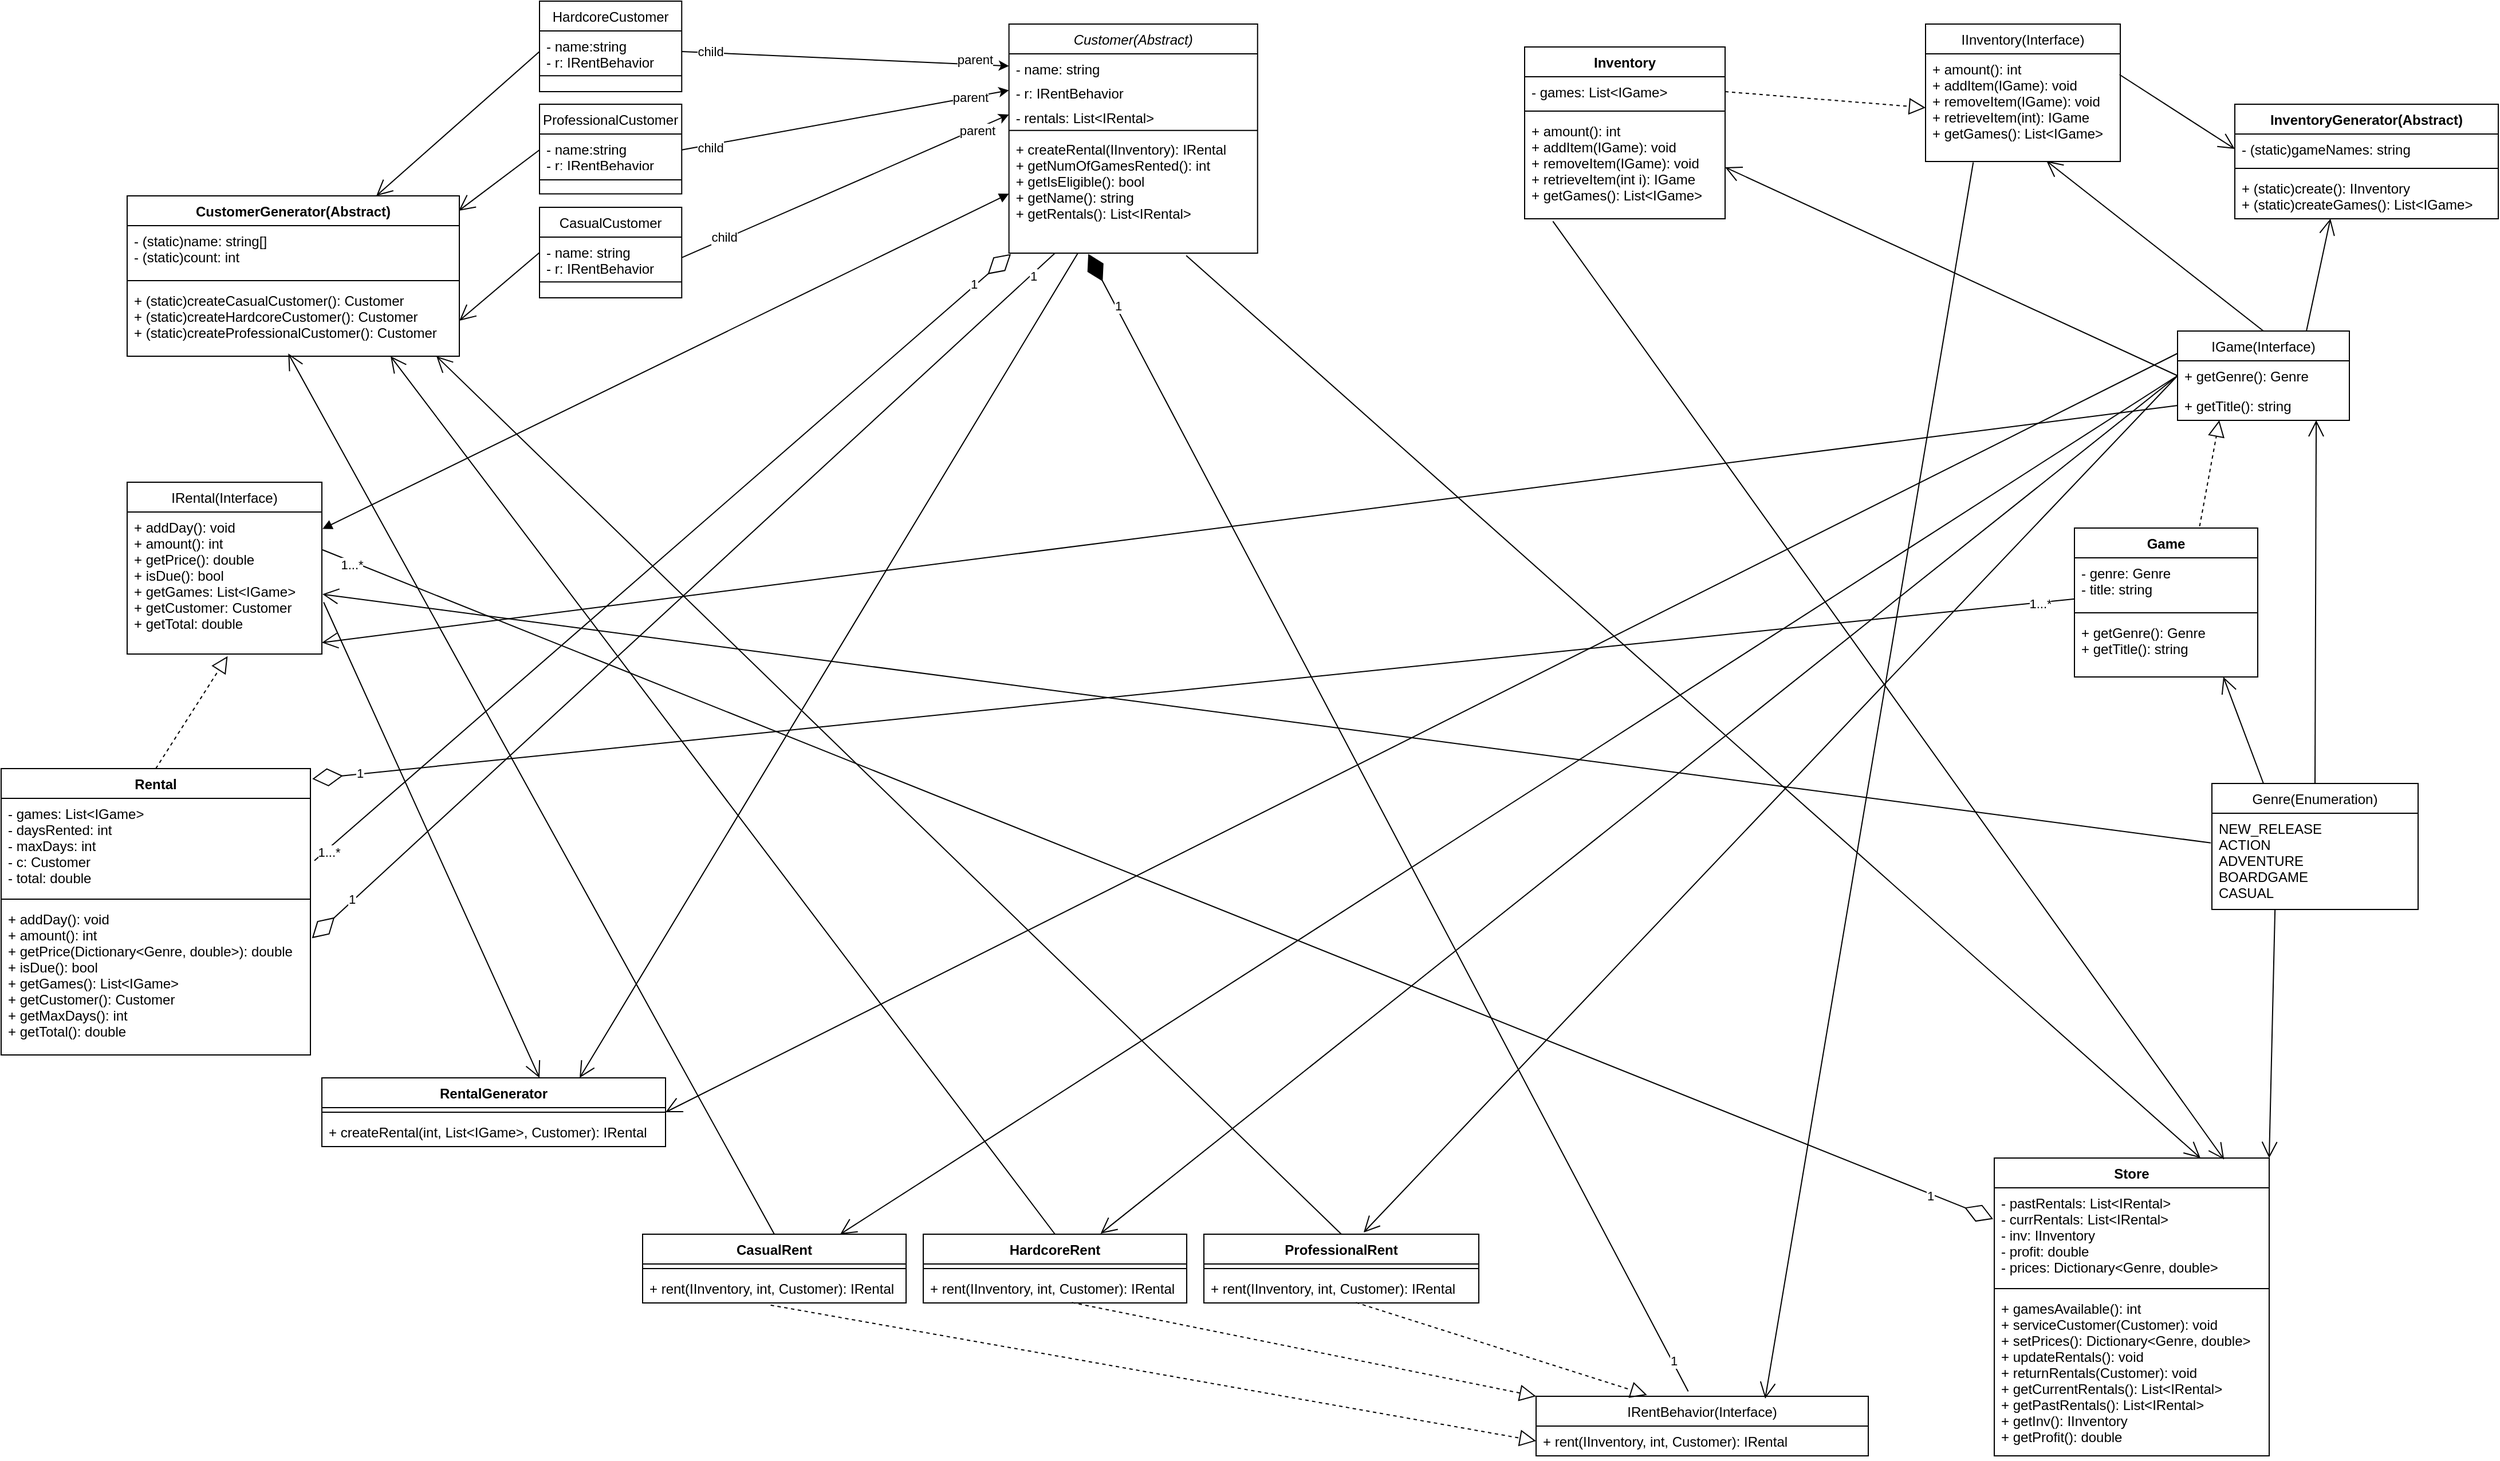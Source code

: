 <mxfile version="15.5.6" type="github">
  <diagram id="C5RBs43oDa-KdzZeNtuy" name="Page-1">
    <mxGraphModel dx="2995" dy="827" grid="1" gridSize="10" guides="1" tooltips="1" connect="1" arrows="1" fold="1" page="1" pageScale="1" pageWidth="1169" pageHeight="827" math="0" shadow="0">
      <root>
        <mxCell id="WIyWlLk6GJQsqaUBKTNV-0" />
        <mxCell id="WIyWlLk6GJQsqaUBKTNV-1" parent="WIyWlLk6GJQsqaUBKTNV-0" />
        <mxCell id="_dG1kqTOQeq6uRvqZW8x-115" value="Store" style="swimlane;fontStyle=1;align=center;verticalAlign=top;childLayout=stackLayout;horizontal=1;startSize=26;horizontalStack=0;resizeParent=1;resizeParentMax=0;resizeLast=0;collapsible=1;marginBottom=0;" parent="WIyWlLk6GJQsqaUBKTNV-1" vertex="1">
          <mxGeometry x="580" y="1020" width="240" height="260" as="geometry" />
        </mxCell>
        <mxCell id="_dG1kqTOQeq6uRvqZW8x-116" value="- pastRentals: List&lt;IRental&gt;&#xa;- currRentals: List&lt;IRental&gt;&#xa;- inv: IInventory&#xa;- profit: double&#xa;- prices: Dictionary&lt;Genre, double&gt;" style="text;strokeColor=none;fillColor=none;align=left;verticalAlign=top;spacingLeft=4;spacingRight=4;overflow=hidden;rotatable=0;points=[[0,0.5],[1,0.5]];portConstraint=eastwest;" parent="_dG1kqTOQeq6uRvqZW8x-115" vertex="1">
          <mxGeometry y="26" width="240" height="84" as="geometry" />
        </mxCell>
        <mxCell id="_dG1kqTOQeq6uRvqZW8x-117" value="" style="line;strokeWidth=1;fillColor=none;align=left;verticalAlign=middle;spacingTop=-1;spacingLeft=3;spacingRight=3;rotatable=0;labelPosition=right;points=[];portConstraint=eastwest;" parent="_dG1kqTOQeq6uRvqZW8x-115" vertex="1">
          <mxGeometry y="110" width="240" height="8" as="geometry" />
        </mxCell>
        <mxCell id="_dG1kqTOQeq6uRvqZW8x-118" value="+ gamesAvailable(): int&#xa;+ serviceCustomer(Customer): void&#xa;+ setPrices(): Dictionary&lt;Genre, double&gt;&#xa;+ updateRentals(): void&#xa;+ returnRentals(Customer): void&#xa;+ getCurrentRentals(): List&lt;IRental&gt;&#xa;+ getPastRentals(): List&lt;IRental&gt;&#xa;+ getInv(): IInventory&#xa;+ getProfit(): double" style="text;strokeColor=none;fillColor=none;align=left;verticalAlign=top;spacingLeft=4;spacingRight=4;overflow=hidden;rotatable=0;points=[[0,0.5],[1,0.5]];portConstraint=eastwest;" parent="_dG1kqTOQeq6uRvqZW8x-115" vertex="1">
          <mxGeometry y="118" width="240" height="142" as="geometry" />
        </mxCell>
        <mxCell id="_dG1kqTOQeq6uRvqZW8x-123" value="" style="endArrow=diamondThin;endFill=1;endSize=24;html=1;entryX=0.319;entryY=1.007;entryDx=0;entryDy=0;exitX=0.458;exitY=-0.081;exitDx=0;exitDy=0;exitPerimeter=0;entryPerimeter=0;" parent="WIyWlLk6GJQsqaUBKTNV-1" target="_dG1kqTOQeq6uRvqZW8x-150" edge="1" source="_dG1kqTOQeq6uRvqZW8x-16">
          <mxGeometry width="160" relative="1" as="geometry">
            <mxPoint x="-590" y="620" as="sourcePoint" />
            <mxPoint x="-150" y="90" as="targetPoint" />
          </mxGeometry>
        </mxCell>
        <mxCell id="pAehy5S-BfIs2XnOSqvV-15" value="1" style="edgeLabel;html=1;align=center;verticalAlign=middle;resizable=0;points=[];" vertex="1" connectable="0" parent="_dG1kqTOQeq6uRvqZW8x-123">
          <mxGeometry x="-0.947" y="-1" relative="1" as="geometry">
            <mxPoint as="offset" />
          </mxGeometry>
        </mxCell>
        <mxCell id="pAehy5S-BfIs2XnOSqvV-16" value="1" style="edgeLabel;html=1;align=center;verticalAlign=middle;resizable=0;points=[];" vertex="1" connectable="0" parent="_dG1kqTOQeq6uRvqZW8x-123">
          <mxGeometry x="0.907" y="-2" relative="1" as="geometry">
            <mxPoint as="offset" />
          </mxGeometry>
        </mxCell>
        <mxCell id="_dG1kqTOQeq6uRvqZW8x-144" value="" style="endArrow=open;endFill=1;endSize=12;html=1;exitX=0.141;exitY=1.024;exitDx=0;exitDy=0;entryX=0.836;entryY=0.005;entryDx=0;entryDy=0;entryPerimeter=0;exitPerimeter=0;" parent="WIyWlLk6GJQsqaUBKTNV-1" source="_dG1kqTOQeq6uRvqZW8x-94" target="_dG1kqTOQeq6uRvqZW8x-115" edge="1">
          <mxGeometry width="160" relative="1" as="geometry">
            <mxPoint x="-130" y="480" as="sourcePoint" />
            <mxPoint x="-10" y="550" as="targetPoint" />
          </mxGeometry>
        </mxCell>
        <mxCell id="zkfFHV4jXpPFQw0GAbJ--0" value="Customer(Abstract)" style="swimlane;fontStyle=2;align=center;verticalAlign=top;childLayout=stackLayout;horizontal=1;startSize=26;horizontalStack=0;resizeParent=1;resizeLast=0;collapsible=1;marginBottom=0;rounded=0;shadow=0;strokeWidth=1;" parent="WIyWlLk6GJQsqaUBKTNV-1" vertex="1">
          <mxGeometry x="-280.17" y="30" width="217.03" height="199.998" as="geometry">
            <mxRectangle x="230" y="140" width="160" height="26" as="alternateBounds" />
          </mxGeometry>
        </mxCell>
        <mxCell id="zkfFHV4jXpPFQw0GAbJ--1" value="- name: string" style="text;align=left;verticalAlign=top;spacingLeft=4;spacingRight=4;overflow=hidden;rotatable=0;points=[[0,0.5],[1,0.5]];portConstraint=eastwest;" parent="zkfFHV4jXpPFQw0GAbJ--0" vertex="1">
          <mxGeometry y="26" width="217.03" height="21.211" as="geometry" />
        </mxCell>
        <mxCell id="zkfFHV4jXpPFQw0GAbJ--2" value="- r: IRentBehavior" style="text;align=left;verticalAlign=top;spacingLeft=4;spacingRight=4;overflow=hidden;rotatable=0;points=[[0,0.5],[1,0.5]];portConstraint=eastwest;rounded=0;shadow=0;html=0;" parent="zkfFHV4jXpPFQw0GAbJ--0" vertex="1">
          <mxGeometry y="47.211" width="217.03" height="21.211" as="geometry" />
        </mxCell>
        <mxCell id="zkfFHV4jXpPFQw0GAbJ--3" value="- rentals: List&lt;IRental&gt;" style="text;align=left;verticalAlign=top;spacingLeft=4;spacingRight=4;overflow=hidden;rotatable=0;points=[[0,0.5],[1,0.5]];portConstraint=eastwest;rounded=0;shadow=0;html=0;" parent="zkfFHV4jXpPFQw0GAbJ--0" vertex="1">
          <mxGeometry y="68.421" width="217.03" height="21.211" as="geometry" />
        </mxCell>
        <mxCell id="zkfFHV4jXpPFQw0GAbJ--4" value="" style="line;html=1;strokeWidth=1;align=left;verticalAlign=middle;spacingTop=-1;spacingLeft=3;spacingRight=3;rotatable=0;labelPosition=right;points=[];portConstraint=eastwest;" parent="zkfFHV4jXpPFQw0GAbJ--0" vertex="1">
          <mxGeometry y="89.632" width="217.03" height="6.526" as="geometry" />
        </mxCell>
        <mxCell id="_dG1kqTOQeq6uRvqZW8x-150" value="+ createRental(IInventory): IRental&#xa;+ getNumOfGamesRented(): int&#xa;+ getIsEligible(): bool&#xa;+ getName(): string&#xa;+ getRentals(): List&lt;IRental&gt;&#xa;" style="text;align=left;verticalAlign=top;spacingLeft=4;spacingRight=4;overflow=hidden;rotatable=0;points=[[0,0.5],[1,0.5]];portConstraint=eastwest;" parent="zkfFHV4jXpPFQw0GAbJ--0" vertex="1">
          <mxGeometry y="96.158" width="217.03" height="103.84" as="geometry" />
        </mxCell>
        <mxCell id="_dG1kqTOQeq6uRvqZW8x-154" value="" style="endArrow=open;endFill=1;endSize=12;html=1;entryX=1.003;entryY=0.579;entryDx=0;entryDy=0;entryPerimeter=0;exitX=-0.005;exitY=0.308;exitDx=0;exitDy=0;exitPerimeter=0;" parent="WIyWlLk6GJQsqaUBKTNV-1" source="_dG1kqTOQeq6uRvqZW8x-98" target="_dG1kqTOQeq6uRvqZW8x-76" edge="1">
          <mxGeometry width="160" relative="1" as="geometry">
            <mxPoint x="-130" y="480" as="sourcePoint" />
            <mxPoint x="30" y="480" as="targetPoint" />
          </mxGeometry>
        </mxCell>
        <mxCell id="_dG1kqTOQeq6uRvqZW8x-155" value="" style="endArrow=open;endFill=1;endSize=12;html=1;entryX=1;entryY=0;entryDx=0;entryDy=0;exitX=0.306;exitY=1.002;exitDx=0;exitDy=0;exitPerimeter=0;" parent="WIyWlLk6GJQsqaUBKTNV-1" source="_dG1kqTOQeq6uRvqZW8x-98" target="_dG1kqTOQeq6uRvqZW8x-115" edge="1">
          <mxGeometry width="160" relative="1" as="geometry">
            <mxPoint x="-130" y="480" as="sourcePoint" />
            <mxPoint x="450" y="670" as="targetPoint" />
          </mxGeometry>
        </mxCell>
        <mxCell id="_dG1kqTOQeq6uRvqZW8x-156" value="" style="endArrow=open;endFill=1;endSize=12;html=1;entryX=0.75;entryY=0;entryDx=0;entryDy=0;exitX=0.713;exitY=1.02;exitDx=0;exitDy=0;exitPerimeter=0;" parent="WIyWlLk6GJQsqaUBKTNV-1" source="_dG1kqTOQeq6uRvqZW8x-150" target="_dG1kqTOQeq6uRvqZW8x-115" edge="1">
          <mxGeometry width="160" relative="1" as="geometry">
            <mxPoint x="228.14" y="239.624" as="sourcePoint" />
            <mxPoint x="30" y="480" as="targetPoint" />
          </mxGeometry>
        </mxCell>
        <mxCell id="pAehy5S-BfIs2XnOSqvV-0" value="" style="endArrow=diamondThin;endFill=0;endSize=24;html=1;rounded=0;entryX=-0.004;entryY=0.324;entryDx=0;entryDy=0;entryPerimeter=0;exitX=1.003;exitY=0.266;exitDx=0;exitDy=0;exitPerimeter=0;" edge="1" parent="WIyWlLk6GJQsqaUBKTNV-1" source="_dG1kqTOQeq6uRvqZW8x-76" target="_dG1kqTOQeq6uRvqZW8x-116">
          <mxGeometry width="160" relative="1" as="geometry">
            <mxPoint x="-480" y="490" as="sourcePoint" />
            <mxPoint x="-320" y="490" as="targetPoint" />
          </mxGeometry>
        </mxCell>
        <mxCell id="pAehy5S-BfIs2XnOSqvV-9" value="1...*" style="edgeLabel;html=1;align=center;verticalAlign=middle;resizable=0;points=[];container=0;" vertex="1" connectable="0" parent="pAehy5S-BfIs2XnOSqvV-0">
          <mxGeometry x="-0.964" y="-2" relative="1" as="geometry">
            <mxPoint as="offset" />
          </mxGeometry>
        </mxCell>
        <mxCell id="pAehy5S-BfIs2XnOSqvV-10" value="1" style="edgeLabel;html=1;align=center;verticalAlign=middle;resizable=0;points=[];" vertex="1" connectable="0" parent="pAehy5S-BfIs2XnOSqvV-0">
          <mxGeometry x="0.925" y="-1" relative="1" as="geometry">
            <mxPoint as="offset" />
          </mxGeometry>
        </mxCell>
        <mxCell id="pAehy5S-BfIs2XnOSqvV-2" value="" style="endArrow=open;endFill=1;endSize=12;html=1;rounded=0;exitX=0;exitY=0.5;exitDx=0;exitDy=0;" edge="1" parent="WIyWlLk6GJQsqaUBKTNV-1" source="_dG1kqTOQeq6uRvqZW8x-56">
          <mxGeometry width="160" relative="1" as="geometry">
            <mxPoint x="-520" y="340" as="sourcePoint" />
            <mxPoint x="-880" y="570" as="targetPoint" />
          </mxGeometry>
        </mxCell>
        <mxCell id="pAehy5S-BfIs2XnOSqvV-4" value="" style="endArrow=diamondThin;endFill=0;endSize=24;html=1;rounded=0;entryX=0.008;entryY=1.007;entryDx=0;entryDy=0;exitX=1.013;exitY=0.648;exitDx=0;exitDy=0;exitPerimeter=0;entryPerimeter=0;" edge="1" parent="WIyWlLk6GJQsqaUBKTNV-1" source="_dG1kqTOQeq6uRvqZW8x-80" target="_dG1kqTOQeq6uRvqZW8x-150">
          <mxGeometry width="160" relative="1" as="geometry">
            <mxPoint x="-490" y="370" as="sourcePoint" />
            <mxPoint x="-330" y="370" as="targetPoint" />
          </mxGeometry>
        </mxCell>
        <mxCell id="pAehy5S-BfIs2XnOSqvV-7" value="1" style="edgeLabel;html=1;align=center;verticalAlign=middle;resizable=0;points=[];" vertex="1" connectable="0" parent="pAehy5S-BfIs2XnOSqvV-4">
          <mxGeometry x="0.897" y="2" relative="1" as="geometry">
            <mxPoint as="offset" />
          </mxGeometry>
        </mxCell>
        <mxCell id="pAehy5S-BfIs2XnOSqvV-8" value="1...*" style="edgeLabel;html=1;align=center;verticalAlign=middle;resizable=0;points=[];container=0;" vertex="1" connectable="0" parent="pAehy5S-BfIs2XnOSqvV-4">
          <mxGeometry x="-0.964" y="-2" relative="1" as="geometry">
            <mxPoint as="offset" />
          </mxGeometry>
        </mxCell>
        <mxCell id="pAehy5S-BfIs2XnOSqvV-12" value="" style="endArrow=diamondThin;endFill=0;endSize=24;html=1;rounded=0;entryX=1.006;entryY=0.036;entryDx=0;entryDy=0;entryPerimeter=0;exitX=0.002;exitY=0.815;exitDx=0;exitDy=0;exitPerimeter=0;" edge="1" parent="WIyWlLk6GJQsqaUBKTNV-1" source="_dG1kqTOQeq6uRvqZW8x-59" target="_dG1kqTOQeq6uRvqZW8x-79">
          <mxGeometry width="160" relative="1" as="geometry">
            <mxPoint x="-510" y="500" as="sourcePoint" />
            <mxPoint x="-350" y="500" as="targetPoint" />
          </mxGeometry>
        </mxCell>
        <mxCell id="pAehy5S-BfIs2XnOSqvV-13" value="1" style="edgeLabel;html=1;align=center;verticalAlign=middle;resizable=0;points=[];container=0;" vertex="1" connectable="0" parent="pAehy5S-BfIs2XnOSqvV-12">
          <mxGeometry x="0.947" y="-1" relative="1" as="geometry">
            <mxPoint as="offset" />
          </mxGeometry>
        </mxCell>
        <mxCell id="pAehy5S-BfIs2XnOSqvV-14" value="1...*" style="edgeLabel;html=1;align=center;verticalAlign=middle;resizable=0;points=[];" vertex="1" connectable="0" parent="pAehy5S-BfIs2XnOSqvV-12">
          <mxGeometry x="-0.96" y="1" relative="1" as="geometry">
            <mxPoint as="offset" />
          </mxGeometry>
        </mxCell>
        <mxCell id="pAehy5S-BfIs2XnOSqvV-17" value="" style="endArrow=diamondThin;endFill=0;endSize=24;html=1;rounded=0;entryX=1.005;entryY=0.228;entryDx=0;entryDy=0;entryPerimeter=0;" edge="1" parent="WIyWlLk6GJQsqaUBKTNV-1" target="_dG1kqTOQeq6uRvqZW8x-82">
          <mxGeometry width="160" relative="1" as="geometry">
            <mxPoint x="-240" y="230" as="sourcePoint" />
            <mxPoint x="-310" y="390" as="targetPoint" />
          </mxGeometry>
        </mxCell>
        <mxCell id="pAehy5S-BfIs2XnOSqvV-18" value="1" style="edgeLabel;html=1;align=center;verticalAlign=middle;resizable=0;points=[];" vertex="1" connectable="0" parent="pAehy5S-BfIs2XnOSqvV-17">
          <mxGeometry x="-0.939" y="1" relative="1" as="geometry">
            <mxPoint y="1" as="offset" />
          </mxGeometry>
        </mxCell>
        <mxCell id="pAehy5S-BfIs2XnOSqvV-19" value="1" style="edgeLabel;html=1;align=center;verticalAlign=middle;resizable=0;points=[];container=0;" vertex="1" connectable="0" parent="pAehy5S-BfIs2XnOSqvV-17">
          <mxGeometry x="0.891" y="-1" relative="1" as="geometry">
            <mxPoint y="-1" as="offset" />
          </mxGeometry>
        </mxCell>
        <mxCell id="_dG1kqTOQeq6uRvqZW8x-16" value="IRentBehavior(Interface)" style="swimlane;fontStyle=0;childLayout=stackLayout;horizontal=1;startSize=26;fillColor=none;horizontalStack=0;resizeParent=1;resizeParentMax=0;resizeLast=0;collapsible=1;marginBottom=0;" parent="WIyWlLk6GJQsqaUBKTNV-1" vertex="1">
          <mxGeometry x="180" y="1228.0" width="290" height="52" as="geometry" />
        </mxCell>
        <mxCell id="_dG1kqTOQeq6uRvqZW8x-17" value="+ rent(IInventory, int, Customer): IRental" style="text;strokeColor=none;fillColor=none;align=left;verticalAlign=top;spacingLeft=4;spacingRight=4;overflow=hidden;rotatable=0;points=[[0,0.5],[1,0.5]];portConstraint=eastwest;" parent="_dG1kqTOQeq6uRvqZW8x-16" vertex="1">
          <mxGeometry y="26" width="290" height="26" as="geometry" />
        </mxCell>
        <mxCell id="_dG1kqTOQeq6uRvqZW8x-24" value="ProfessionalRent" style="swimlane;fontStyle=1;align=center;verticalAlign=top;childLayout=stackLayout;horizontal=1;startSize=26;horizontalStack=0;resizeParent=1;resizeParentMax=0;resizeLast=0;collapsible=1;marginBottom=0;" parent="WIyWlLk6GJQsqaUBKTNV-1" vertex="1">
          <mxGeometry x="-110" y="1086.5" width="240" height="60" as="geometry" />
        </mxCell>
        <mxCell id="_dG1kqTOQeq6uRvqZW8x-26" value="" style="line;strokeWidth=1;fillColor=none;align=left;verticalAlign=middle;spacingTop=-1;spacingLeft=3;spacingRight=3;rotatable=0;labelPosition=right;points=[];portConstraint=eastwest;" parent="_dG1kqTOQeq6uRvqZW8x-24" vertex="1">
          <mxGeometry y="26" width="240" height="8" as="geometry" />
        </mxCell>
        <mxCell id="_dG1kqTOQeq6uRvqZW8x-27" value="+ rent(IInventory, int, Customer): IRental" style="text;strokeColor=none;fillColor=none;align=left;verticalAlign=top;spacingLeft=4;spacingRight=4;overflow=hidden;rotatable=0;points=[[0,0.5],[1,0.5]];portConstraint=eastwest;" parent="_dG1kqTOQeq6uRvqZW8x-24" vertex="1">
          <mxGeometry y="34" width="240" height="26" as="geometry" />
        </mxCell>
        <mxCell id="_dG1kqTOQeq6uRvqZW8x-28" value="HardcoreRent" style="swimlane;fontStyle=1;align=center;verticalAlign=top;childLayout=stackLayout;horizontal=1;startSize=26;horizontalStack=0;resizeParent=1;resizeParentMax=0;resizeLast=0;collapsible=1;marginBottom=0;" parent="WIyWlLk6GJQsqaUBKTNV-1" vertex="1">
          <mxGeometry x="-355" y="1086.5" width="230" height="60" as="geometry" />
        </mxCell>
        <mxCell id="_dG1kqTOQeq6uRvqZW8x-30" value="" style="line;strokeWidth=1;fillColor=none;align=left;verticalAlign=middle;spacingTop=-1;spacingLeft=3;spacingRight=3;rotatable=0;labelPosition=right;points=[];portConstraint=eastwest;" parent="_dG1kqTOQeq6uRvqZW8x-28" vertex="1">
          <mxGeometry y="26" width="230" height="8" as="geometry" />
        </mxCell>
        <mxCell id="_dG1kqTOQeq6uRvqZW8x-31" value="+ rent(IInventory, int, Customer): IRental" style="text;strokeColor=none;fillColor=none;align=left;verticalAlign=top;spacingLeft=4;spacingRight=4;overflow=hidden;rotatable=0;points=[[0,0.5],[1,0.5]];portConstraint=eastwest;" parent="_dG1kqTOQeq6uRvqZW8x-28" vertex="1">
          <mxGeometry y="34" width="230" height="26" as="geometry" />
        </mxCell>
        <mxCell id="_dG1kqTOQeq6uRvqZW8x-42" value="CasualRent" style="swimlane;fontStyle=1;align=center;verticalAlign=top;childLayout=stackLayout;horizontal=1;startSize=26;horizontalStack=0;resizeParent=1;resizeParentMax=0;resizeLast=0;collapsible=1;marginBottom=0;" parent="WIyWlLk6GJQsqaUBKTNV-1" vertex="1">
          <mxGeometry x="-600" y="1086.5" width="230" height="60" as="geometry" />
        </mxCell>
        <mxCell id="_dG1kqTOQeq6uRvqZW8x-44" value="" style="line;strokeWidth=1;fillColor=none;align=left;verticalAlign=middle;spacingTop=-1;spacingLeft=3;spacingRight=3;rotatable=0;labelPosition=right;points=[];portConstraint=eastwest;" parent="_dG1kqTOQeq6uRvqZW8x-42" vertex="1">
          <mxGeometry y="26" width="230" height="8" as="geometry" />
        </mxCell>
        <mxCell id="_dG1kqTOQeq6uRvqZW8x-45" value="+ rent(IInventory, int, Customer): IRental" style="text;strokeColor=none;fillColor=none;align=left;verticalAlign=top;spacingLeft=4;spacingRight=4;overflow=hidden;rotatable=0;points=[[0,0.5],[1,0.5]];portConstraint=eastwest;" parent="_dG1kqTOQeq6uRvqZW8x-42" vertex="1">
          <mxGeometry y="34" width="230" height="26" as="geometry" />
        </mxCell>
        <mxCell id="_dG1kqTOQeq6uRvqZW8x-63" value="" style="endArrow=block;dashed=1;endFill=0;endSize=12;html=1;exitX=0.486;exitY=1.074;exitDx=0;exitDy=0;entryX=0;entryY=0.5;entryDx=0;entryDy=0;exitPerimeter=0;" parent="WIyWlLk6GJQsqaUBKTNV-1" source="_dG1kqTOQeq6uRvqZW8x-45" edge="1" target="_dG1kqTOQeq6uRvqZW8x-17">
          <mxGeometry x="-590" y="919.61" width="160" as="geometry">
            <mxPoint x="-570" y="1149.61" as="sourcePoint" />
            <mxPoint x="-370" y="971.61" as="targetPoint" />
          </mxGeometry>
        </mxCell>
        <mxCell id="_dG1kqTOQeq6uRvqZW8x-64" value="" style="endArrow=block;dashed=1;endFill=0;endSize=12;html=1;entryX=0;entryY=0;entryDx=0;entryDy=0;exitX=0.564;exitY=0.986;exitDx=0;exitDy=0;exitPerimeter=0;" parent="WIyWlLk6GJQsqaUBKTNV-1" target="_dG1kqTOQeq6uRvqZW8x-16" edge="1" source="_dG1kqTOQeq6uRvqZW8x-31">
          <mxGeometry x="-590" y="919.61" width="160" as="geometry">
            <mxPoint x="-240" y="1019.61" as="sourcePoint" />
            <mxPoint x="-240" y="1119.61" as="targetPoint" />
          </mxGeometry>
        </mxCell>
        <mxCell id="_dG1kqTOQeq6uRvqZW8x-65" value="" style="endArrow=block;dashed=1;endFill=0;endSize=12;html=1;exitX=0.553;exitY=0.986;exitDx=0;exitDy=0;entryX=0.334;entryY=-0.022;entryDx=0;entryDy=0;entryPerimeter=0;exitPerimeter=0;" parent="WIyWlLk6GJQsqaUBKTNV-1" source="_dG1kqTOQeq6uRvqZW8x-27" target="_dG1kqTOQeq6uRvqZW8x-16" edge="1">
          <mxGeometry x="-590" y="919.61" width="160" as="geometry">
            <mxPoint x="-570" y="1149.61" as="sourcePoint" />
            <mxPoint x="-110" y="979.61" as="targetPoint" />
          </mxGeometry>
        </mxCell>
        <mxCell id="pAehy5S-BfIs2XnOSqvV-23" value="" style="endArrow=open;endFill=1;endSize=12;html=1;rounded=0;entryX=0.581;entryY=-0.025;entryDx=0;entryDy=0;entryPerimeter=0;exitX=0;exitY=0.5;exitDx=0;exitDy=0;" edge="1" parent="WIyWlLk6GJQsqaUBKTNV-1" source="_dG1kqTOQeq6uRvqZW8x-55" target="_dG1kqTOQeq6uRvqZW8x-24">
          <mxGeometry width="160" relative="1" as="geometry">
            <mxPoint x="-190" y="490" as="sourcePoint" />
            <mxPoint x="-30" y="490" as="targetPoint" />
          </mxGeometry>
        </mxCell>
        <mxCell id="pAehy5S-BfIs2XnOSqvV-24" value="" style="endArrow=open;endFill=1;endSize=12;html=1;rounded=0;entryX=0.75;entryY=0;entryDx=0;entryDy=0;exitX=0;exitY=0.5;exitDx=0;exitDy=0;" edge="1" parent="WIyWlLk6GJQsqaUBKTNV-1" source="_dG1kqTOQeq6uRvqZW8x-55" target="_dG1kqTOQeq6uRvqZW8x-42">
          <mxGeometry width="160" relative="1" as="geometry">
            <mxPoint x="180" y="490" as="sourcePoint" />
            <mxPoint x="340" y="490" as="targetPoint" />
          </mxGeometry>
        </mxCell>
        <mxCell id="pAehy5S-BfIs2XnOSqvV-25" value="" style="endArrow=open;endFill=1;endSize=12;html=1;rounded=0;entryX=0.673;entryY=-0.009;entryDx=0;entryDy=0;entryPerimeter=0;exitX=0;exitY=0.5;exitDx=0;exitDy=0;" edge="1" parent="WIyWlLk6GJQsqaUBKTNV-1" source="_dG1kqTOQeq6uRvqZW8x-55" target="_dG1kqTOQeq6uRvqZW8x-28">
          <mxGeometry width="160" relative="1" as="geometry">
            <mxPoint x="310" y="490" as="sourcePoint" />
            <mxPoint x="470" y="490" as="targetPoint" />
          </mxGeometry>
        </mxCell>
        <mxCell id="pAehy5S-BfIs2XnOSqvV-28" value="" style="endArrow=open;endFill=1;endSize=12;html=1;rounded=0;entryX=1;entryY=0.5;entryDx=0;entryDy=0;exitX=0;exitY=0.25;exitDx=0;exitDy=0;" edge="1" parent="WIyWlLk6GJQsqaUBKTNV-1" source="_dG1kqTOQeq6uRvqZW8x-54" target="_dG1kqTOQeq6uRvqZW8x-102">
          <mxGeometry width="160" relative="1" as="geometry">
            <mxPoint x="-640" y="900" as="sourcePoint" />
            <mxPoint x="-480" y="900" as="targetPoint" />
          </mxGeometry>
        </mxCell>
        <mxCell id="pAehy5S-BfIs2XnOSqvV-31" value="" style="group" vertex="1" connectable="0" parent="WIyWlLk6GJQsqaUBKTNV-1">
          <mxGeometry x="-690" y="9.999" width="124.138" height="79.057" as="geometry" />
        </mxCell>
        <mxCell id="zkfFHV4jXpPFQw0GAbJ--6" value="HardcoreCustomer" style="swimlane;fontStyle=0;align=center;verticalAlign=top;childLayout=stackLayout;horizontal=1;startSize=26;horizontalStack=0;resizeParent=1;resizeLast=0;collapsible=1;marginBottom=0;rounded=0;shadow=0;strokeWidth=1;container=0;" parent="pAehy5S-BfIs2XnOSqvV-31" vertex="1">
          <mxGeometry width="124.138" height="79.057" as="geometry">
            <mxRectangle x="130" y="380" width="160" height="26" as="alternateBounds" />
          </mxGeometry>
        </mxCell>
        <mxCell id="zkfFHV4jXpPFQw0GAbJ--7" value="- name:string&#xa;- r: IRentBehavior" style="text;align=left;verticalAlign=top;spacingLeft=4;spacingRight=4;overflow=hidden;rotatable=0;points=[[0,0.5],[1,0.5]];portConstraint=eastwest;container=0;" parent="pAehy5S-BfIs2XnOSqvV-31" vertex="1">
          <mxGeometry y="26" width="124.138" height="35.895" as="geometry" />
        </mxCell>
        <mxCell id="zkfFHV4jXpPFQw0GAbJ--9" value="" style="line;html=1;strokeWidth=1;align=left;verticalAlign=middle;spacingTop=-1;spacingLeft=3;spacingRight=3;rotatable=0;labelPosition=right;points=[];portConstraint=eastwest;container=0;" parent="pAehy5S-BfIs2XnOSqvV-31" vertex="1">
          <mxGeometry y="61.895" width="124.138" height="6.526" as="geometry" />
        </mxCell>
        <mxCell id="pAehy5S-BfIs2XnOSqvV-32" value="" style="group" vertex="1" connectable="0" parent="WIyWlLk6GJQsqaUBKTNV-1">
          <mxGeometry x="-689.998" y="99.999" width="124.138" height="78.211" as="geometry" />
        </mxCell>
        <mxCell id="_dG1kqTOQeq6uRvqZW8x-5" value="ProfessionalCustomer" style="swimlane;fontStyle=0;align=center;verticalAlign=top;childLayout=stackLayout;horizontal=1;startSize=26;horizontalStack=0;resizeParent=1;resizeParentMax=0;resizeLast=0;collapsible=1;marginBottom=0;container=0;" parent="pAehy5S-BfIs2XnOSqvV-32" vertex="1">
          <mxGeometry width="124.138" height="78.211" as="geometry" />
        </mxCell>
        <mxCell id="_dG1kqTOQeq6uRvqZW8x-6" value="- name:string&#xa;- r: IRentBehavior" style="text;strokeColor=none;fillColor=none;align=left;verticalAlign=top;spacingLeft=4;spacingRight=4;overflow=hidden;rotatable=0;points=[[0,0.5],[1,0.5]];portConstraint=eastwest;container=0;" parent="pAehy5S-BfIs2XnOSqvV-32" vertex="1">
          <mxGeometry y="26" width="124.138" height="27.737" as="geometry" />
        </mxCell>
        <mxCell id="_dG1kqTOQeq6uRvqZW8x-7" value="" style="line;strokeWidth=1;fillColor=none;align=left;verticalAlign=middle;spacingTop=-1;spacingLeft=3;spacingRight=3;rotatable=0;labelPosition=right;points=[];portConstraint=eastwest;container=0;" parent="pAehy5S-BfIs2XnOSqvV-32" vertex="1">
          <mxGeometry y="53.737" width="124.138" height="24.474" as="geometry" />
        </mxCell>
        <mxCell id="pAehy5S-BfIs2XnOSqvV-33" value="" style="endArrow=classic;html=1;rounded=0;entryX=0;entryY=0.5;entryDx=0;entryDy=0;exitX=1;exitY=0.5;exitDx=0;exitDy=0;" edge="1" parent="WIyWlLk6GJQsqaUBKTNV-1" source="zkfFHV4jXpPFQw0GAbJ--14" target="zkfFHV4jXpPFQw0GAbJ--3">
          <mxGeometry width="50" height="50" relative="1" as="geometry">
            <mxPoint x="-290" y="330" as="sourcePoint" />
            <mxPoint x="-240" y="280" as="targetPoint" />
          </mxGeometry>
        </mxCell>
        <mxCell id="pAehy5S-BfIs2XnOSqvV-39" value="parent" style="edgeLabel;html=1;align=center;verticalAlign=middle;resizable=0;points=[];" vertex="1" connectable="0" parent="pAehy5S-BfIs2XnOSqvV-33">
          <mxGeometry x="0.8" y="-2" relative="1" as="geometry">
            <mxPoint y="-1" as="offset" />
          </mxGeometry>
        </mxCell>
        <mxCell id="pAehy5S-BfIs2XnOSqvV-44" value="child" style="edgeLabel;html=1;align=center;verticalAlign=middle;resizable=0;points=[];" vertex="1" connectable="0" parent="pAehy5S-BfIs2XnOSqvV-33">
          <mxGeometry x="-0.74" y="2" relative="1" as="geometry">
            <mxPoint as="offset" />
          </mxGeometry>
        </mxCell>
        <mxCell id="pAehy5S-BfIs2XnOSqvV-34" value="" style="endArrow=classic;html=1;rounded=0;entryX=0;entryY=0.5;entryDx=0;entryDy=0;exitX=1;exitY=0.5;exitDx=0;exitDy=0;" edge="1" parent="WIyWlLk6GJQsqaUBKTNV-1" source="_dG1kqTOQeq6uRvqZW8x-6" target="zkfFHV4jXpPFQw0GAbJ--2">
          <mxGeometry width="50" height="50" relative="1" as="geometry">
            <mxPoint x="-290" y="330" as="sourcePoint" />
            <mxPoint x="-240" y="280" as="targetPoint" />
          </mxGeometry>
        </mxCell>
        <mxCell id="pAehy5S-BfIs2XnOSqvV-40" value="parent" style="edgeLabel;html=1;align=center;verticalAlign=middle;resizable=0;points=[];" vertex="1" connectable="0" parent="pAehy5S-BfIs2XnOSqvV-34">
          <mxGeometry x="0.764" relative="1" as="geometry">
            <mxPoint as="offset" />
          </mxGeometry>
        </mxCell>
        <mxCell id="pAehy5S-BfIs2XnOSqvV-43" value="child" style="edgeLabel;html=1;align=center;verticalAlign=middle;resizable=0;points=[];" vertex="1" connectable="0" parent="pAehy5S-BfIs2XnOSqvV-34">
          <mxGeometry x="-0.838" y="-2" relative="1" as="geometry">
            <mxPoint x="1" as="offset" />
          </mxGeometry>
        </mxCell>
        <mxCell id="pAehy5S-BfIs2XnOSqvV-35" value="" style="endArrow=classic;html=1;rounded=0;entryX=0;entryY=0.5;entryDx=0;entryDy=0;exitX=1;exitY=0.5;exitDx=0;exitDy=0;" edge="1" parent="WIyWlLk6GJQsqaUBKTNV-1" source="zkfFHV4jXpPFQw0GAbJ--7" target="zkfFHV4jXpPFQw0GAbJ--1">
          <mxGeometry width="50" height="50" relative="1" as="geometry">
            <mxPoint x="-290" y="330" as="sourcePoint" />
            <mxPoint x="-240" y="280" as="targetPoint" />
          </mxGeometry>
        </mxCell>
        <mxCell id="pAehy5S-BfIs2XnOSqvV-41" value="parent" style="edgeLabel;html=1;align=center;verticalAlign=middle;resizable=0;points=[];" vertex="1" connectable="0" parent="pAehy5S-BfIs2XnOSqvV-35">
          <mxGeometry x="0.783" y="4" relative="1" as="geometry">
            <mxPoint x="1" as="offset" />
          </mxGeometry>
        </mxCell>
        <mxCell id="pAehy5S-BfIs2XnOSqvV-42" value="child" style="edgeLabel;html=1;align=center;verticalAlign=middle;resizable=0;points=[];" vertex="1" connectable="0" parent="pAehy5S-BfIs2XnOSqvV-35">
          <mxGeometry x="-0.836" y="1" relative="1" as="geometry">
            <mxPoint x="1" as="offset" />
          </mxGeometry>
        </mxCell>
        <mxCell id="pAehy5S-BfIs2XnOSqvV-36" value="" style="endArrow=open;endFill=1;endSize=12;html=1;rounded=0;entryX=0.75;entryY=0;entryDx=0;entryDy=0;exitX=0;exitY=0.5;exitDx=0;exitDy=0;" edge="1" parent="WIyWlLk6GJQsqaUBKTNV-1" source="zkfFHV4jXpPFQw0GAbJ--7" target="_dG1kqTOQeq6uRvqZW8x-106">
          <mxGeometry width="160" relative="1" as="geometry">
            <mxPoint x="-350" y="310" as="sourcePoint" />
            <mxPoint x="-190" y="310" as="targetPoint" />
          </mxGeometry>
        </mxCell>
        <mxCell id="pAehy5S-BfIs2XnOSqvV-37" value="" style="endArrow=open;endFill=1;endSize=12;html=1;rounded=0;exitX=0;exitY=0.5;exitDx=0;exitDy=0;entryX=0.998;entryY=0.093;entryDx=0;entryDy=0;entryPerimeter=0;" edge="1" parent="WIyWlLk6GJQsqaUBKTNV-1" source="_dG1kqTOQeq6uRvqZW8x-6" target="_dG1kqTOQeq6uRvqZW8x-106">
          <mxGeometry width="160" relative="1" as="geometry">
            <mxPoint x="-350" y="310" as="sourcePoint" />
            <mxPoint x="-850" y="110" as="targetPoint" />
          </mxGeometry>
        </mxCell>
        <mxCell id="pAehy5S-BfIs2XnOSqvV-45" value="" style="endArrow=open;endFill=1;endSize=12;html=1;rounded=0;entryX=0.931;entryY=1;entryDx=0;entryDy=0;entryPerimeter=0;exitX=0.5;exitY=0;exitDx=0;exitDy=0;" edge="1" parent="WIyWlLk6GJQsqaUBKTNV-1" source="_dG1kqTOQeq6uRvqZW8x-24" target="_dG1kqTOQeq6uRvqZW8x-109">
          <mxGeometry width="160" relative="1" as="geometry">
            <mxPoint x="-380" y="900" as="sourcePoint" />
            <mxPoint x="-220" y="900" as="targetPoint" />
          </mxGeometry>
        </mxCell>
        <mxCell id="pAehy5S-BfIs2XnOSqvV-46" value="" style="endArrow=open;endFill=1;endSize=12;html=1;rounded=0;entryX=0.793;entryY=1;entryDx=0;entryDy=0;entryPerimeter=0;exitX=0.5;exitY=0;exitDx=0;exitDy=0;" edge="1" parent="WIyWlLk6GJQsqaUBKTNV-1" source="_dG1kqTOQeq6uRvqZW8x-28" target="_dG1kqTOQeq6uRvqZW8x-109">
          <mxGeometry width="160" relative="1" as="geometry">
            <mxPoint x="-380" y="900" as="sourcePoint" />
            <mxPoint x="-220" y="900" as="targetPoint" />
          </mxGeometry>
        </mxCell>
        <mxCell id="pAehy5S-BfIs2XnOSqvV-47" value="" style="endArrow=open;endFill=1;endSize=12;html=1;rounded=0;exitX=0.5;exitY=0;exitDx=0;exitDy=0;entryX=0.485;entryY=0.961;entryDx=0;entryDy=0;entryPerimeter=0;" edge="1" parent="WIyWlLk6GJQsqaUBKTNV-1" source="_dG1kqTOQeq6uRvqZW8x-42" target="_dG1kqTOQeq6uRvqZW8x-109">
          <mxGeometry width="160" relative="1" as="geometry">
            <mxPoint x="-380" y="900" as="sourcePoint" />
            <mxPoint x="-220" y="900" as="targetPoint" />
          </mxGeometry>
        </mxCell>
        <mxCell id="_dG1kqTOQeq6uRvqZW8x-86" value="IInventory(Interface)" style="swimlane;fontStyle=0;childLayout=stackLayout;horizontal=1;startSize=26;fillColor=none;horizontalStack=0;resizeParent=1;resizeParentMax=0;resizeLast=0;collapsible=1;marginBottom=0;container=0;" parent="WIyWlLk6GJQsqaUBKTNV-1" vertex="1">
          <mxGeometry x="520" y="30" width="170" height="120" as="geometry" />
        </mxCell>
        <mxCell id="_dG1kqTOQeq6uRvqZW8x-87" value="+ amount(): int&#xa;+ addItem(IGame): void&#xa;+ removeItem(IGame): void&#xa;+ retrieveItem(int): IGame&#xa;+ getGames(): List&lt;IGame&gt;" style="text;strokeColor=none;fillColor=none;align=left;verticalAlign=top;spacingLeft=4;spacingRight=4;overflow=hidden;rotatable=0;points=[[0,0.5],[1,0.5]];portConstraint=eastwest;container=0;" parent="WIyWlLk6GJQsqaUBKTNV-1" vertex="1">
          <mxGeometry x="520" y="56" width="170" height="94" as="geometry" />
        </mxCell>
        <mxCell id="_dG1kqTOQeq6uRvqZW8x-95" value="" style="endArrow=block;dashed=1;endFill=0;endSize=12;html=1;exitX=1;exitY=0.5;exitDx=0;exitDy=0;entryX=0;entryY=0.5;entryDx=0;entryDy=0;" parent="WIyWlLk6GJQsqaUBKTNV-1" source="_dG1kqTOQeq6uRvqZW8x-92" target="_dG1kqTOQeq6uRvqZW8x-87" edge="1">
          <mxGeometry x="440" y="74" width="160" as="geometry">
            <mxPoint x="612.5" y="234" as="sourcePoint" />
            <mxPoint x="772.5" y="234" as="targetPoint" />
          </mxGeometry>
        </mxCell>
        <mxCell id="_dG1kqTOQeq6uRvqZW8x-97" value="Genre(Enumeration)" style="swimlane;fontStyle=0;childLayout=stackLayout;horizontal=1;startSize=26;fillColor=none;horizontalStack=0;resizeParent=1;resizeParentMax=0;resizeLast=0;collapsible=1;marginBottom=0;" parent="WIyWlLk6GJQsqaUBKTNV-1" vertex="1">
          <mxGeometry x="770" y="693" width="180" height="110" as="geometry" />
        </mxCell>
        <mxCell id="_dG1kqTOQeq6uRvqZW8x-98" value="NEW_RELEASE&#xa;ACTION&#xa;ADVENTURE&#xa;BOARDGAME&#xa;CASUAL" style="text;strokeColor=none;fillColor=none;align=left;verticalAlign=top;spacingLeft=4;spacingRight=4;overflow=hidden;rotatable=0;points=[[0,0.5],[1,0.5]];portConstraint=eastwest;" parent="_dG1kqTOQeq6uRvqZW8x-97" vertex="1">
          <mxGeometry y="26" width="180" height="84" as="geometry" />
        </mxCell>
        <mxCell id="_dG1kqTOQeq6uRvqZW8x-54" value="IGame(Interface)" style="swimlane;fontStyle=0;childLayout=stackLayout;horizontal=1;startSize=26;fillColor=none;horizontalStack=0;resizeParent=1;resizeParentMax=0;resizeLast=0;collapsible=1;marginBottom=0;container=0;" parent="WIyWlLk6GJQsqaUBKTNV-1" vertex="1">
          <mxGeometry x="740" y="298" width="150" height="78" as="geometry" />
        </mxCell>
        <mxCell id="_dG1kqTOQeq6uRvqZW8x-58" value="Game" style="swimlane;fontStyle=1;align=center;verticalAlign=top;childLayout=stackLayout;horizontal=1;startSize=26;horizontalStack=0;resizeParent=1;resizeParentMax=0;resizeLast=0;collapsible=1;marginBottom=0;container=0;" parent="WIyWlLk6GJQsqaUBKTNV-1" vertex="1">
          <mxGeometry x="650" y="470" width="160" height="130" as="geometry" />
        </mxCell>
        <mxCell id="_dG1kqTOQeq6uRvqZW8x-62" value="" style="endArrow=block;dashed=1;endFill=0;endSize=12;html=1;entryX=0.243;entryY=0.995;entryDx=0;entryDy=0;entryPerimeter=0;exitX=0.683;exitY=-0.012;exitDx=0;exitDy=0;exitPerimeter=0;" parent="WIyWlLk6GJQsqaUBKTNV-1" target="_dG1kqTOQeq6uRvqZW8x-56" edge="1" source="_dG1kqTOQeq6uRvqZW8x-58">
          <mxGeometry x="410" y="298" width="160" as="geometry">
            <mxPoint x="817" y="438" as="sourcePoint" />
            <mxPoint x="810" y="518" as="targetPoint" />
          </mxGeometry>
        </mxCell>
        <mxCell id="_dG1kqTOQeq6uRvqZW8x-55" value="+ getGenre(): Genre" style="text;strokeColor=none;fillColor=none;align=left;verticalAlign=top;spacingLeft=4;spacingRight=4;overflow=hidden;rotatable=0;points=[[0,0.5],[1,0.5]];portConstraint=eastwest;container=0;" parent="WIyWlLk6GJQsqaUBKTNV-1" vertex="1">
          <mxGeometry x="740" y="324" width="150" height="26" as="geometry" />
        </mxCell>
        <mxCell id="_dG1kqTOQeq6uRvqZW8x-56" value="+ getTitle(): string" style="text;strokeColor=none;fillColor=none;align=left;verticalAlign=top;spacingLeft=4;spacingRight=4;overflow=hidden;rotatable=0;points=[[0,0.5],[1,0.5]];portConstraint=eastwest;container=0;" parent="WIyWlLk6GJQsqaUBKTNV-1" vertex="1">
          <mxGeometry x="740" y="350" width="150" height="26" as="geometry" />
        </mxCell>
        <mxCell id="_dG1kqTOQeq6uRvqZW8x-59" value="- genre: Genre&#xa;- title: string" style="text;strokeColor=none;fillColor=none;align=left;verticalAlign=top;spacingLeft=4;spacingRight=4;overflow=hidden;rotatable=0;points=[[0,0.5],[1,0.5]];portConstraint=eastwest;container=0;" parent="WIyWlLk6GJQsqaUBKTNV-1" vertex="1">
          <mxGeometry x="650" y="496" width="160" height="44" as="geometry" />
        </mxCell>
        <mxCell id="_dG1kqTOQeq6uRvqZW8x-60" value="" style="line;strokeWidth=1;fillColor=none;align=left;verticalAlign=middle;spacingTop=-1;spacingLeft=3;spacingRight=3;rotatable=0;labelPosition=right;points=[];portConstraint=eastwest;container=0;" parent="WIyWlLk6GJQsqaUBKTNV-1" vertex="1">
          <mxGeometry x="650" y="540" width="160" height="8" as="geometry" />
        </mxCell>
        <mxCell id="_dG1kqTOQeq6uRvqZW8x-61" value="+ getGenre(): Genre&#xa;+ getTitle(): string" style="text;strokeColor=none;fillColor=none;align=left;verticalAlign=top;spacingLeft=4;spacingRight=4;overflow=hidden;rotatable=0;points=[[0,0.5],[1,0.5]];portConstraint=eastwest;container=0;" parent="WIyWlLk6GJQsqaUBKTNV-1" vertex="1">
          <mxGeometry x="650" y="548.0" width="160" height="52" as="geometry" />
        </mxCell>
        <mxCell id="_dG1kqTOQeq6uRvqZW8x-133" value="" style="endArrow=open;endFill=1;endSize=12;html=1;exitX=0.25;exitY=0;exitDx=0;exitDy=0;" parent="WIyWlLk6GJQsqaUBKTNV-1" source="_dG1kqTOQeq6uRvqZW8x-97" edge="1">
          <mxGeometry x="370" y="74" width="160" as="geometry">
            <mxPoint x="-370" y="514" as="sourcePoint" />
            <mxPoint x="780" y="600" as="targetPoint" />
          </mxGeometry>
        </mxCell>
        <mxCell id="_dG1kqTOQeq6uRvqZW8x-141" value="" style="endArrow=open;endFill=1;endSize=12;html=1;exitX=0;exitY=0.5;exitDx=0;exitDy=0;entryX=1;entryY=0.5;entryDx=0;entryDy=0;" parent="WIyWlLk6GJQsqaUBKTNV-1" source="_dG1kqTOQeq6uRvqZW8x-55" target="_dG1kqTOQeq6uRvqZW8x-94" edge="1">
          <mxGeometry x="370" y="74" width="160" as="geometry">
            <mxPoint x="-370" y="514" as="sourcePoint" />
            <mxPoint x="350" y="544" as="targetPoint" />
          </mxGeometry>
        </mxCell>
        <mxCell id="_dG1kqTOQeq6uRvqZW8x-125" value="" style="group" parent="WIyWlLk6GJQsqaUBKTNV-1" vertex="1" connectable="0">
          <mxGeometry x="790" y="100" width="230" height="100" as="geometry" />
        </mxCell>
        <mxCell id="_dG1kqTOQeq6uRvqZW8x-110" value="InventoryGenerator(Abstract)" style="swimlane;fontStyle=1;align=center;verticalAlign=top;childLayout=stackLayout;horizontal=1;startSize=26;horizontalStack=0;resizeParent=1;resizeParentMax=0;resizeLast=0;collapsible=1;marginBottom=0;container=0;" parent="_dG1kqTOQeq6uRvqZW8x-125" vertex="1">
          <mxGeometry width="230" height="100" as="geometry" />
        </mxCell>
        <mxCell id="_dG1kqTOQeq6uRvqZW8x-111" value="- (static)gameNames: string" style="text;strokeColor=none;fillColor=none;align=left;verticalAlign=top;spacingLeft=4;spacingRight=4;overflow=hidden;rotatable=0;points=[[0,0.5],[1,0.5]];portConstraint=eastwest;container=0;" parent="_dG1kqTOQeq6uRvqZW8x-125" vertex="1">
          <mxGeometry y="26" width="230" height="26" as="geometry" />
        </mxCell>
        <mxCell id="_dG1kqTOQeq6uRvqZW8x-112" value="" style="line;strokeWidth=1;fillColor=none;align=left;verticalAlign=middle;spacingTop=-1;spacingLeft=3;spacingRight=3;rotatable=0;labelPosition=right;points=[];portConstraint=eastwest;container=0;" parent="_dG1kqTOQeq6uRvqZW8x-125" vertex="1">
          <mxGeometry y="52" width="230" height="8" as="geometry" />
        </mxCell>
        <mxCell id="_dG1kqTOQeq6uRvqZW8x-113" value="+ (static)create(): IInventory&#xa;+ (static)createGames(): List&lt;IGame&gt;" style="text;strokeColor=none;fillColor=none;align=left;verticalAlign=top;spacingLeft=4;spacingRight=4;overflow=hidden;rotatable=0;points=[[0,0.5],[1,0.5]];portConstraint=eastwest;container=0;" parent="_dG1kqTOQeq6uRvqZW8x-125" vertex="1">
          <mxGeometry y="60" width="230" height="40" as="geometry" />
        </mxCell>
        <mxCell id="_dG1kqTOQeq6uRvqZW8x-91" value="Inventory" style="swimlane;fontStyle=1;align=center;verticalAlign=top;childLayout=stackLayout;horizontal=1;startSize=26;horizontalStack=0;resizeParent=1;resizeParentMax=0;resizeLast=0;collapsible=1;marginBottom=0;container=0;" parent="WIyWlLk6GJQsqaUBKTNV-1" vertex="1">
          <mxGeometry x="170" y="50" width="175" height="150" as="geometry" />
        </mxCell>
        <mxCell id="_dG1kqTOQeq6uRvqZW8x-92" value="- games: List&lt;IGame&gt;" style="text;strokeColor=none;fillColor=none;align=left;verticalAlign=top;spacingLeft=4;spacingRight=4;overflow=hidden;rotatable=0;points=[[0,0.5],[1,0.5]];portConstraint=eastwest;container=0;" parent="WIyWlLk6GJQsqaUBKTNV-1" vertex="1">
          <mxGeometry x="170" y="76" width="175" height="26" as="geometry" />
        </mxCell>
        <mxCell id="_dG1kqTOQeq6uRvqZW8x-93" value="" style="line;strokeWidth=1;fillColor=none;align=left;verticalAlign=middle;spacingTop=-1;spacingLeft=3;spacingRight=3;rotatable=0;labelPosition=right;points=[];portConstraint=eastwest;container=0;" parent="WIyWlLk6GJQsqaUBKTNV-1" vertex="1">
          <mxGeometry x="170" y="102" width="175" height="8" as="geometry" />
        </mxCell>
        <mxCell id="_dG1kqTOQeq6uRvqZW8x-94" value="+ amount(): int&#xa;+ addItem(IGame): void&#xa;+ removeItem(IGame): void&#xa;+ retrieveItem(int i): IGame&#xa;+ getGames(): List&lt;IGame&gt;" style="text;strokeColor=none;fillColor=none;align=left;verticalAlign=top;spacingLeft=4;spacingRight=4;overflow=hidden;rotatable=0;points=[[0,0.5],[1,0.5]];portConstraint=eastwest;container=0;" parent="WIyWlLk6GJQsqaUBKTNV-1" vertex="1">
          <mxGeometry x="170" y="110" width="175" height="90" as="geometry" />
        </mxCell>
        <mxCell id="pAehy5S-BfIs2XnOSqvV-53" value="" style="endArrow=open;endFill=1;endSize=12;html=1;rounded=0;entryX=0.363;entryY=0.996;entryDx=0;entryDy=0;entryPerimeter=0;exitX=0.75;exitY=0;exitDx=0;exitDy=0;" edge="1" parent="WIyWlLk6GJQsqaUBKTNV-1" source="_dG1kqTOQeq6uRvqZW8x-54" target="_dG1kqTOQeq6uRvqZW8x-113">
          <mxGeometry width="160" relative="1" as="geometry">
            <mxPoint x="320" y="320" as="sourcePoint" />
            <mxPoint x="480" y="320" as="targetPoint" />
          </mxGeometry>
        </mxCell>
        <mxCell id="pAehy5S-BfIs2XnOSqvV-54" value="" style="endArrow=open;endFill=1;endSize=12;html=1;rounded=0;entryX=0;entryY=0.5;entryDx=0;entryDy=0;exitX=0.996;exitY=0.193;exitDx=0;exitDy=0;exitPerimeter=0;" edge="1" parent="WIyWlLk6GJQsqaUBKTNV-1" source="_dG1kqTOQeq6uRvqZW8x-87" target="_dG1kqTOQeq6uRvqZW8x-111">
          <mxGeometry width="160" relative="1" as="geometry">
            <mxPoint x="320" y="320" as="sourcePoint" />
            <mxPoint x="480" y="320" as="targetPoint" />
          </mxGeometry>
        </mxCell>
        <mxCell id="pAehy5S-BfIs2XnOSqvV-56" value="" style="endArrow=open;endFill=1;endSize=12;html=1;rounded=0;entryX=0.75;entryY=0;entryDx=0;entryDy=0;" edge="1" parent="WIyWlLk6GJQsqaUBKTNV-1" target="_dG1kqTOQeq6uRvqZW8x-102">
          <mxGeometry width="160" relative="1" as="geometry">
            <mxPoint x="-220" y="230" as="sourcePoint" />
            <mxPoint x="-270" y="750" as="targetPoint" />
          </mxGeometry>
        </mxCell>
        <mxCell id="_dG1kqTOQeq6uRvqZW8x-132" value="" style="group" parent="WIyWlLk6GJQsqaUBKTNV-1" vertex="1" connectable="0">
          <mxGeometry x="-1050" y="180" width="290" height="140" as="geometry" />
        </mxCell>
        <mxCell id="_dG1kqTOQeq6uRvqZW8x-106" value="CustomerGenerator(Abstract)" style="swimlane;fontStyle=1;align=center;verticalAlign=top;childLayout=stackLayout;horizontal=1;startSize=26;horizontalStack=0;resizeParent=1;resizeParentMax=0;resizeLast=0;collapsible=1;marginBottom=0;container=0;" parent="_dG1kqTOQeq6uRvqZW8x-132" vertex="1">
          <mxGeometry width="290" height="140" as="geometry" />
        </mxCell>
        <mxCell id="_dG1kqTOQeq6uRvqZW8x-107" value="- (static)name: string[]&#xa;- (static)count: int" style="text;strokeColor=none;fillColor=none;align=left;verticalAlign=top;spacingLeft=4;spacingRight=4;overflow=hidden;rotatable=0;points=[[0,0.5],[1,0.5]];portConstraint=eastwest;container=0;" parent="_dG1kqTOQeq6uRvqZW8x-132" vertex="1">
          <mxGeometry y="26" width="290" height="44" as="geometry" />
        </mxCell>
        <mxCell id="_dG1kqTOQeq6uRvqZW8x-108" value="" style="line;strokeWidth=1;fillColor=none;align=left;verticalAlign=middle;spacingTop=-1;spacingLeft=3;spacingRight=3;rotatable=0;labelPosition=right;points=[];portConstraint=eastwest;container=0;" parent="_dG1kqTOQeq6uRvqZW8x-132" vertex="1">
          <mxGeometry y="70" width="290" height="8" as="geometry" />
        </mxCell>
        <mxCell id="_dG1kqTOQeq6uRvqZW8x-109" value="+ (static)createCasualCustomer(): Customer&#xa;+ (static)createHardcoreCustomer(): Customer&#xa;+ (static)createProfessionalCustomer(): Customer" style="text;strokeColor=none;fillColor=none;align=left;verticalAlign=top;spacingLeft=4;spacingRight=4;overflow=hidden;rotatable=0;points=[[0,0.5],[1,0.5]];portConstraint=eastwest;container=0;" parent="_dG1kqTOQeq6uRvqZW8x-132" vertex="1">
          <mxGeometry y="78" width="290" height="62" as="geometry" />
        </mxCell>
        <mxCell id="pAehy5S-BfIs2XnOSqvV-30" value="" style="group" vertex="1" connectable="0" parent="WIyWlLk6GJQsqaUBKTNV-1">
          <mxGeometry x="-689.999" y="189.999" width="124.138" height="79.057" as="geometry" />
        </mxCell>
        <mxCell id="zkfFHV4jXpPFQw0GAbJ--13" value="CasualCustomer" style="swimlane;fontStyle=0;align=center;verticalAlign=top;childLayout=stackLayout;horizontal=1;startSize=26;horizontalStack=0;resizeParent=1;resizeLast=0;collapsible=1;marginBottom=0;rounded=0;shadow=0;strokeWidth=1;container=0;" parent="pAehy5S-BfIs2XnOSqvV-30" vertex="1">
          <mxGeometry width="124.138" height="79.057" as="geometry">
            <mxRectangle x="340" y="380" width="170" height="26" as="alternateBounds" />
          </mxGeometry>
        </mxCell>
        <mxCell id="zkfFHV4jXpPFQw0GAbJ--14" value="- name: string&#xa;- r: IRentBehavior" style="text;align=left;verticalAlign=top;spacingLeft=4;spacingRight=4;overflow=hidden;rotatable=0;points=[[0,0.5],[1,0.5]];portConstraint=eastwest;container=0;" parent="pAehy5S-BfIs2XnOSqvV-30" vertex="1">
          <mxGeometry y="26" width="124.138" height="35.895" as="geometry" />
        </mxCell>
        <mxCell id="zkfFHV4jXpPFQw0GAbJ--15" value="" style="line;html=1;strokeWidth=1;align=left;verticalAlign=middle;spacingTop=-1;spacingLeft=3;spacingRight=3;rotatable=0;labelPosition=right;points=[];portConstraint=eastwest;container=0;" parent="pAehy5S-BfIs2XnOSqvV-30" vertex="1">
          <mxGeometry y="61.895" width="124.138" height="6.526" as="geometry" />
        </mxCell>
        <mxCell id="pAehy5S-BfIs2XnOSqvV-38" value="" style="endArrow=open;endFill=1;endSize=12;html=1;rounded=0;entryX=1;entryY=0.5;entryDx=0;entryDy=0;exitX=0;exitY=0.5;exitDx=0;exitDy=0;" edge="1" parent="WIyWlLk6GJQsqaUBKTNV-1" source="zkfFHV4jXpPFQw0GAbJ--13" target="_dG1kqTOQeq6uRvqZW8x-109">
          <mxGeometry x="-1110" y="220" width="160" as="geometry">
            <mxPoint x="-350" y="310" as="sourcePoint" />
            <mxPoint x="-190" y="310" as="targetPoint" />
          </mxGeometry>
        </mxCell>
        <mxCell id="_dG1kqTOQeq6uRvqZW8x-75" value="IRental(Interface)" style="swimlane;fontStyle=0;childLayout=stackLayout;horizontal=1;startSize=26;fillColor=none;horizontalStack=0;resizeParent=1;resizeParentMax=0;resizeLast=0;collapsible=1;marginBottom=0;container=0;" parent="WIyWlLk6GJQsqaUBKTNV-1" vertex="1">
          <mxGeometry x="-1050" y="430" width="170" height="150" as="geometry" />
        </mxCell>
        <mxCell id="_dG1kqTOQeq6uRvqZW8x-84" value="" style="endArrow=block;dashed=1;endFill=0;endSize=12;html=1;exitX=0.5;exitY=0;exitDx=0;exitDy=0;entryX=0.516;entryY=1.015;entryDx=0;entryDy=0;entryPerimeter=0;" parent="WIyWlLk6GJQsqaUBKTNV-1" source="_dG1kqTOQeq6uRvqZW8x-79" target="_dG1kqTOQeq6uRvqZW8x-76" edge="1">
          <mxGeometry x="-1160" y="413.5" width="160" as="geometry">
            <mxPoint x="-1010" y="633.5" as="sourcePoint" />
            <mxPoint x="-850" y="633.5" as="targetPoint" />
          </mxGeometry>
        </mxCell>
        <mxCell id="_dG1kqTOQeq6uRvqZW8x-76" value="+ addDay(): void&#xa;+ amount(): int&#xa;+ getPrice(): double&#xa;+ isDue(): bool&#xa;+ getGames: List&lt;IGame&gt;&#xa;+ getCustomer: Customer&#xa;+ getTotal: double" style="text;strokeColor=none;fillColor=none;align=left;verticalAlign=top;spacingLeft=4;spacingRight=4;overflow=hidden;rotatable=0;points=[[0,0.5],[1,0.5]];portConstraint=eastwest;container=0;" parent="WIyWlLk6GJQsqaUBKTNV-1" vertex="1">
          <mxGeometry x="-1050" y="456" width="170" height="124" as="geometry" />
        </mxCell>
        <mxCell id="_dG1kqTOQeq6uRvqZW8x-79" value="Rental" style="swimlane;fontStyle=1;align=center;verticalAlign=top;childLayout=stackLayout;horizontal=1;startSize=26;horizontalStack=0;resizeParent=1;resizeParentMax=0;resizeLast=0;collapsible=1;marginBottom=0;container=0;" parent="WIyWlLk6GJQsqaUBKTNV-1" vertex="1">
          <mxGeometry x="-1160" y="680" width="270" height="250" as="geometry" />
        </mxCell>
        <mxCell id="_dG1kqTOQeq6uRvqZW8x-80" value="- games: List&lt;IGame&gt;&#xa;- daysRented: int&#xa;- maxDays: int&#xa;- c: Customer&#xa;- total: double" style="text;strokeColor=none;fillColor=none;align=left;verticalAlign=top;spacingLeft=4;spacingRight=4;overflow=hidden;rotatable=0;points=[[0,0.5],[1,0.5]];portConstraint=eastwest;container=0;" parent="WIyWlLk6GJQsqaUBKTNV-1" vertex="1">
          <mxGeometry x="-1160" y="706" width="270" height="84" as="geometry" />
        </mxCell>
        <mxCell id="_dG1kqTOQeq6uRvqZW8x-81" value="" style="line;strokeWidth=1;fillColor=none;align=left;verticalAlign=middle;spacingTop=-1;spacingLeft=3;spacingRight=3;rotatable=0;labelPosition=right;points=[];portConstraint=eastwest;container=0;" parent="WIyWlLk6GJQsqaUBKTNV-1" vertex="1">
          <mxGeometry x="-1160" y="790" width="270" height="8" as="geometry" />
        </mxCell>
        <mxCell id="_dG1kqTOQeq6uRvqZW8x-82" value="+ addDay(): void&#xa;+ amount(): int&#xa;+ getPrice(Dictionary&lt;Genre, double&gt;): double&#xa;+ isDue(): bool&#xa;+ getGames(): List&lt;IGame&gt;&#xa;+ getCustomer(): Customer&#xa;+ getMaxDays(): int&#xa;+ getTotal(): double" style="text;strokeColor=none;fillColor=none;align=left;verticalAlign=top;spacingLeft=4;spacingRight=4;overflow=hidden;rotatable=0;points=[[0,0.5],[1,0.5]];portConstraint=eastwest;container=0;" parent="WIyWlLk6GJQsqaUBKTNV-1" vertex="1">
          <mxGeometry x="-1160" y="798" width="270" height="132" as="geometry" />
        </mxCell>
        <mxCell id="_dG1kqTOQeq6uRvqZW8x-128" value="" style="group" parent="WIyWlLk6GJQsqaUBKTNV-1" vertex="1" connectable="0">
          <mxGeometry x="-880" y="950" width="300" height="60" as="geometry" />
        </mxCell>
        <mxCell id="_dG1kqTOQeq6uRvqZW8x-102" value="RentalGenerator" style="swimlane;fontStyle=1;align=center;verticalAlign=top;childLayout=stackLayout;horizontal=1;startSize=26;horizontalStack=0;resizeParent=1;resizeParentMax=0;resizeLast=0;collapsible=1;marginBottom=0;container=0;" parent="_dG1kqTOQeq6uRvqZW8x-128" vertex="1">
          <mxGeometry width="300" height="60" as="geometry" />
        </mxCell>
        <mxCell id="_dG1kqTOQeq6uRvqZW8x-104" value="" style="line;strokeWidth=1;fillColor=none;align=left;verticalAlign=middle;spacingTop=-1;spacingLeft=3;spacingRight=3;rotatable=0;labelPosition=right;points=[];portConstraint=eastwest;container=0;" parent="_dG1kqTOQeq6uRvqZW8x-128" vertex="1">
          <mxGeometry y="26" width="300" height="8" as="geometry" />
        </mxCell>
        <mxCell id="_dG1kqTOQeq6uRvqZW8x-105" value="+ createRental(int, List&lt;IGame&gt;, Customer): IRental" style="text;strokeColor=none;fillColor=none;align=left;verticalAlign=top;spacingLeft=4;spacingRight=4;overflow=hidden;rotatable=0;points=[[0,0.5],[1,0.5]];portConstraint=eastwest;container=0;" parent="_dG1kqTOQeq6uRvqZW8x-128" vertex="1">
          <mxGeometry y="34" width="300" height="26" as="geometry" />
        </mxCell>
        <mxCell id="pAehy5S-BfIs2XnOSqvV-55" value="" style="endArrow=open;endFill=1;endSize=12;html=1;rounded=0;exitX=1.009;exitY=0.635;exitDx=0;exitDy=0;exitPerimeter=0;" edge="1" parent="WIyWlLk6GJQsqaUBKTNV-1" source="_dG1kqTOQeq6uRvqZW8x-76">
          <mxGeometry x="-1110" y="220" width="160" as="geometry">
            <mxPoint x="-430" y="730" as="sourcePoint" />
            <mxPoint x="-690" y="950" as="targetPoint" />
          </mxGeometry>
        </mxCell>
        <mxCell id="pAehy5S-BfIs2XnOSqvV-57" value="" style="endArrow=open;endFill=1;endSize=12;html=1;rounded=0;entryX=0.807;entryY=0.995;entryDx=0;entryDy=0;entryPerimeter=0;exitX=0.5;exitY=0;exitDx=0;exitDy=0;" edge="1" parent="WIyWlLk6GJQsqaUBKTNV-1" source="_dG1kqTOQeq6uRvqZW8x-97" target="_dG1kqTOQeq6uRvqZW8x-56">
          <mxGeometry width="160" relative="1" as="geometry">
            <mxPoint x="720" y="580" as="sourcePoint" />
            <mxPoint x="880" y="580" as="targetPoint" />
          </mxGeometry>
        </mxCell>
        <mxCell id="pAehy5S-BfIs2XnOSqvV-58" value="" style="endArrow=open;endFill=1;endSize=12;html=1;rounded=0;entryX=0.621;entryY=0.995;entryDx=0;entryDy=0;entryPerimeter=0;exitX=0.5;exitY=0;exitDx=0;exitDy=0;" edge="1" parent="WIyWlLk6GJQsqaUBKTNV-1" source="_dG1kqTOQeq6uRvqZW8x-54" target="_dG1kqTOQeq6uRvqZW8x-87">
          <mxGeometry width="160" relative="1" as="geometry">
            <mxPoint x="720" y="410" as="sourcePoint" />
            <mxPoint x="880" y="410" as="targetPoint" />
          </mxGeometry>
        </mxCell>
        <mxCell id="pAehy5S-BfIs2XnOSqvV-59" value="" style="endArrow=block;startArrow=block;endFill=1;startFill=1;html=1;rounded=0;entryX=0;entryY=0.5;entryDx=0;entryDy=0;exitX=1.003;exitY=0.119;exitDx=0;exitDy=0;exitPerimeter=0;" edge="1" parent="WIyWlLk6GJQsqaUBKTNV-1" source="_dG1kqTOQeq6uRvqZW8x-76" target="_dG1kqTOQeq6uRvqZW8x-150">
          <mxGeometry width="160" relative="1" as="geometry">
            <mxPoint x="-540" y="480" as="sourcePoint" />
            <mxPoint x="-380" y="480" as="targetPoint" />
          </mxGeometry>
        </mxCell>
        <mxCell id="pAehy5S-BfIs2XnOSqvV-60" value="" style="endArrow=open;endFill=1;endSize=12;html=1;rounded=0;exitX=0.245;exitY=1.008;exitDx=0;exitDy=0;exitPerimeter=0;" edge="1" parent="WIyWlLk6GJQsqaUBKTNV-1" source="_dG1kqTOQeq6uRvqZW8x-87">
          <mxGeometry width="160" relative="1" as="geometry">
            <mxPoint x="-160" y="980" as="sourcePoint" />
            <mxPoint x="380" y="1230" as="targetPoint" />
          </mxGeometry>
        </mxCell>
      </root>
    </mxGraphModel>
  </diagram>
</mxfile>
